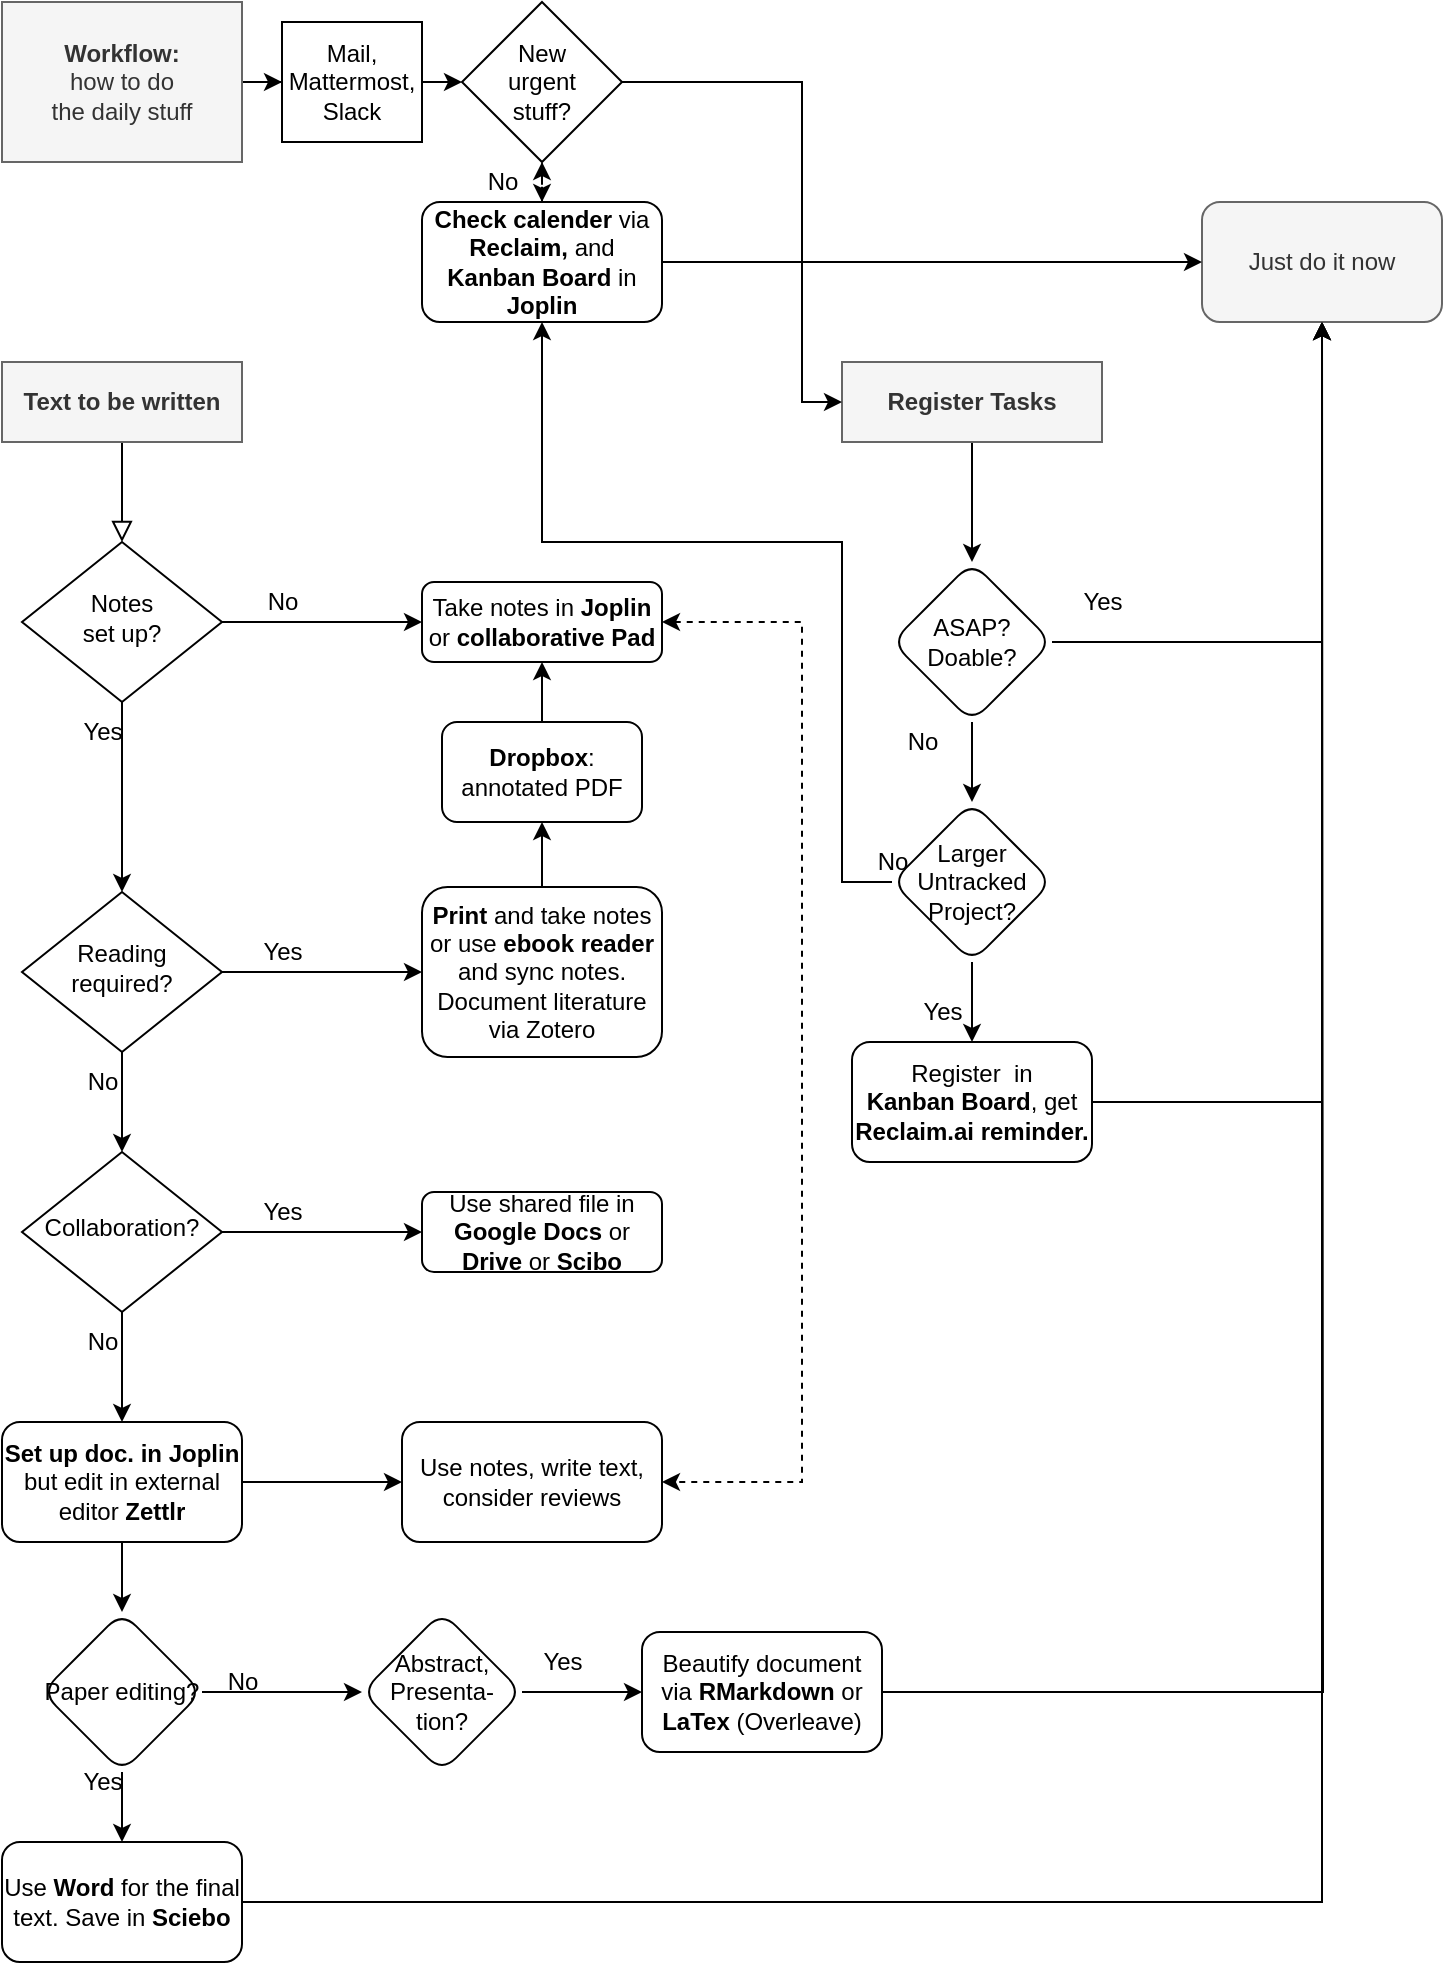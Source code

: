 <mxfile version="20.1.3" type="github">
  <diagram id="C5RBs43oDa-KdzZeNtuy" name="Page-1">
    <mxGraphModel dx="1673" dy="1016" grid="1" gridSize="10" guides="1" tooltips="1" connect="1" arrows="1" fold="1" page="1" pageScale="1" pageWidth="827" pageHeight="1169" math="0" shadow="0">
      <root>
        <mxCell id="WIyWlLk6GJQsqaUBKTNV-0" />
        <mxCell id="WIyWlLk6GJQsqaUBKTNV-1" parent="WIyWlLk6GJQsqaUBKTNV-0" />
        <mxCell id="WIyWlLk6GJQsqaUBKTNV-2" value="" style="rounded=0;html=1;jettySize=auto;orthogonalLoop=1;fontSize=11;endArrow=block;endFill=0;endSize=8;strokeWidth=1;shadow=0;labelBackgroundColor=none;edgeStyle=orthogonalEdgeStyle;" parent="WIyWlLk6GJQsqaUBKTNV-1" source="WIyWlLk6GJQsqaUBKTNV-3" target="WIyWlLk6GJQsqaUBKTNV-6" edge="1">
          <mxGeometry relative="1" as="geometry" />
        </mxCell>
        <mxCell id="WIyWlLk6GJQsqaUBKTNV-3" value="&lt;b&gt;Text to be written&lt;/b&gt;" style="rounded=0;whiteSpace=wrap;html=1;fontSize=12;glass=0;strokeWidth=1;shadow=0;fillColor=#f5f5f5;fontColor=#333333;strokeColor=#666666;" parent="WIyWlLk6GJQsqaUBKTNV-1" vertex="1">
          <mxGeometry x="80" y="190" width="120" height="40" as="geometry" />
        </mxCell>
        <mxCell id="ObWo0l2c98YZDXIt6_wW-73" value="" style="edgeStyle=orthogonalEdgeStyle;rounded=0;orthogonalLoop=1;jettySize=auto;html=1;exitX=0.5;exitY=1;exitDx=0;exitDy=0;" edge="1" parent="WIyWlLk6GJQsqaUBKTNV-1" source="WIyWlLk6GJQsqaUBKTNV-6" target="ObWo0l2c98YZDXIt6_wW-50">
          <mxGeometry relative="1" as="geometry">
            <mxPoint x="140" y="390" as="sourcePoint" />
          </mxGeometry>
        </mxCell>
        <mxCell id="ObWo0l2c98YZDXIt6_wW-90" value="" style="edgeStyle=orthogonalEdgeStyle;rounded=0;orthogonalLoop=1;jettySize=auto;html=1;" edge="1" parent="WIyWlLk6GJQsqaUBKTNV-1" source="WIyWlLk6GJQsqaUBKTNV-6" target="WIyWlLk6GJQsqaUBKTNV-7">
          <mxGeometry relative="1" as="geometry" />
        </mxCell>
        <mxCell id="WIyWlLk6GJQsqaUBKTNV-6" value="Notes &lt;br&gt;set up?" style="rhombus;whiteSpace=wrap;html=1;shadow=0;fontFamily=Helvetica;fontSize=12;align=center;strokeWidth=1;spacing=6;spacingTop=-4;" parent="WIyWlLk6GJQsqaUBKTNV-1" vertex="1">
          <mxGeometry x="90" y="280" width="100" height="80" as="geometry" />
        </mxCell>
        <mxCell id="ObWo0l2c98YZDXIt6_wW-110" style="edgeStyle=orthogonalEdgeStyle;rounded=0;orthogonalLoop=1;jettySize=auto;html=1;entryX=1;entryY=0.5;entryDx=0;entryDy=0;dashed=1;startArrow=classic;startFill=1;" edge="1" parent="WIyWlLk6GJQsqaUBKTNV-1" source="WIyWlLk6GJQsqaUBKTNV-7" target="ObWo0l2c98YZDXIt6_wW-104">
          <mxGeometry relative="1" as="geometry">
            <Array as="points">
              <mxPoint x="480" y="320" />
              <mxPoint x="480" y="750" />
            </Array>
          </mxGeometry>
        </mxCell>
        <mxCell id="WIyWlLk6GJQsqaUBKTNV-7" value="Take notes in &lt;b&gt;Joplin &lt;/b&gt;or&lt;b&gt; collaborative Pad&lt;br&gt;&lt;/b&gt;" style="rounded=1;whiteSpace=wrap;html=1;fontSize=12;glass=0;strokeWidth=1;shadow=0;" parent="WIyWlLk6GJQsqaUBKTNV-1" vertex="1">
          <mxGeometry x="290" y="300" width="120" height="40" as="geometry" />
        </mxCell>
        <mxCell id="ObWo0l2c98YZDXIt6_wW-85" value="" style="edgeStyle=orthogonalEdgeStyle;rounded=0;orthogonalLoop=1;jettySize=auto;html=1;" edge="1" parent="WIyWlLk6GJQsqaUBKTNV-1" source="WIyWlLk6GJQsqaUBKTNV-10">
          <mxGeometry relative="1" as="geometry">
            <mxPoint x="290" y="625" as="targetPoint" />
          </mxGeometry>
        </mxCell>
        <mxCell id="ObWo0l2c98YZDXIt6_wW-87" value="" style="edgeStyle=orthogonalEdgeStyle;rounded=0;orthogonalLoop=1;jettySize=auto;html=1;" edge="1" parent="WIyWlLk6GJQsqaUBKTNV-1" source="WIyWlLk6GJQsqaUBKTNV-10" target="ObWo0l2c98YZDXIt6_wW-0">
          <mxGeometry relative="1" as="geometry" />
        </mxCell>
        <mxCell id="WIyWlLk6GJQsqaUBKTNV-10" value="Collaboration?" style="rhombus;whiteSpace=wrap;html=1;shadow=0;fontFamily=Helvetica;fontSize=12;align=center;strokeWidth=1;spacing=6;spacingTop=-4;" parent="WIyWlLk6GJQsqaUBKTNV-1" vertex="1">
          <mxGeometry x="90" y="585" width="100" height="80" as="geometry" />
        </mxCell>
        <mxCell id="WIyWlLk6GJQsqaUBKTNV-12" value="Use shared file in &lt;b&gt;Google Docs&lt;/b&gt; or &lt;b&gt;Drive&lt;/b&gt; or &lt;b&gt;Scibo&lt;/b&gt;" style="rounded=1;whiteSpace=wrap;html=1;fontSize=12;glass=0;strokeWidth=1;shadow=0;" parent="WIyWlLk6GJQsqaUBKTNV-1" vertex="1">
          <mxGeometry x="290" y="605" width="120" height="40" as="geometry" />
        </mxCell>
        <mxCell id="ObWo0l2c98YZDXIt6_wW-4" value="" style="edgeStyle=orthogonalEdgeStyle;rounded=0;orthogonalLoop=1;jettySize=auto;html=1;" edge="1" parent="WIyWlLk6GJQsqaUBKTNV-1" source="ObWo0l2c98YZDXIt6_wW-0" target="ObWo0l2c98YZDXIt6_wW-3">
          <mxGeometry relative="1" as="geometry">
            <Array as="points" />
          </mxGeometry>
        </mxCell>
        <mxCell id="ObWo0l2c98YZDXIt6_wW-105" value="" style="edgeStyle=orthogonalEdgeStyle;rounded=0;orthogonalLoop=1;jettySize=auto;html=1;" edge="1" parent="WIyWlLk6GJQsqaUBKTNV-1" source="ObWo0l2c98YZDXIt6_wW-0" target="ObWo0l2c98YZDXIt6_wW-104">
          <mxGeometry relative="1" as="geometry" />
        </mxCell>
        <mxCell id="ObWo0l2c98YZDXIt6_wW-0" value="&lt;b&gt;Set up doc. in Joplin &lt;/b&gt;but edit in external editor &lt;b&gt;Zettlr&lt;br&gt;&lt;/b&gt;" style="whiteSpace=wrap;html=1;rounded=1;glass=0;strokeWidth=1;shadow=0;" vertex="1" parent="WIyWlLk6GJQsqaUBKTNV-1">
          <mxGeometry x="80" y="720" width="120" height="60" as="geometry" />
        </mxCell>
        <mxCell id="ObWo0l2c98YZDXIt6_wW-79" value="" style="edgeStyle=orthogonalEdgeStyle;rounded=0;orthogonalLoop=1;jettySize=auto;html=1;entryX=0.5;entryY=0;entryDx=0;entryDy=0;" edge="1" parent="WIyWlLk6GJQsqaUBKTNV-1" source="ObWo0l2c98YZDXIt6_wW-3" target="ObWo0l2c98YZDXIt6_wW-5">
          <mxGeometry relative="1" as="geometry">
            <mxPoint x="140" y="945" as="targetPoint" />
          </mxGeometry>
        </mxCell>
        <mxCell id="ObWo0l2c98YZDXIt6_wW-94" value="" style="edgeStyle=orthogonalEdgeStyle;rounded=0;orthogonalLoop=1;jettySize=auto;html=1;" edge="1" parent="WIyWlLk6GJQsqaUBKTNV-1" source="ObWo0l2c98YZDXIt6_wW-3" target="ObWo0l2c98YZDXIt6_wW-93">
          <mxGeometry relative="1" as="geometry" />
        </mxCell>
        <mxCell id="ObWo0l2c98YZDXIt6_wW-3" value="Paper editing?" style="rhombus;whiteSpace=wrap;html=1;rounded=1;glass=0;strokeWidth=1;shadow=0;" vertex="1" parent="WIyWlLk6GJQsqaUBKTNV-1">
          <mxGeometry x="100" y="815" width="80" height="80" as="geometry" />
        </mxCell>
        <mxCell id="ObWo0l2c98YZDXIt6_wW-123" style="edgeStyle=orthogonalEdgeStyle;rounded=0;orthogonalLoop=1;jettySize=auto;html=1;exitX=1;exitY=0.5;exitDx=0;exitDy=0;entryX=0.5;entryY=1;entryDx=0;entryDy=0;startArrow=none;startFill=0;" edge="1" parent="WIyWlLk6GJQsqaUBKTNV-1" source="ObWo0l2c98YZDXIt6_wW-5" target="ObWo0l2c98YZDXIt6_wW-15">
          <mxGeometry relative="1" as="geometry" />
        </mxCell>
        <mxCell id="ObWo0l2c98YZDXIt6_wW-5" value="Use &lt;b&gt;Word &lt;/b&gt;for the final text. Save in &lt;b&gt;Sciebo&lt;/b&gt;" style="whiteSpace=wrap;html=1;rounded=1;glass=0;strokeWidth=1;shadow=0;" vertex="1" parent="WIyWlLk6GJQsqaUBKTNV-1">
          <mxGeometry x="80" y="930" width="120" height="60" as="geometry" />
        </mxCell>
        <mxCell id="ObWo0l2c98YZDXIt6_wW-14" value="" style="edgeStyle=orthogonalEdgeStyle;rounded=0;orthogonalLoop=1;jettySize=auto;html=1;" edge="1" parent="WIyWlLk6GJQsqaUBKTNV-1" source="ObWo0l2c98YZDXIt6_wW-12" target="ObWo0l2c98YZDXIt6_wW-13">
          <mxGeometry relative="1" as="geometry" />
        </mxCell>
        <mxCell id="ObWo0l2c98YZDXIt6_wW-12" value="&lt;b&gt;Register Tasks&lt;/b&gt;" style="rounded=0;whiteSpace=wrap;html=1;fillColor=#f5f5f5;fontColor=#333333;strokeColor=#666666;" vertex="1" parent="WIyWlLk6GJQsqaUBKTNV-1">
          <mxGeometry x="500" y="190" width="130" height="40" as="geometry" />
        </mxCell>
        <mxCell id="ObWo0l2c98YZDXIt6_wW-16" value="" style="edgeStyle=orthogonalEdgeStyle;rounded=0;orthogonalLoop=1;jettySize=auto;html=1;" edge="1" parent="WIyWlLk6GJQsqaUBKTNV-1" source="ObWo0l2c98YZDXIt6_wW-13" target="ObWo0l2c98YZDXIt6_wW-15">
          <mxGeometry relative="1" as="geometry" />
        </mxCell>
        <mxCell id="ObWo0l2c98YZDXIt6_wW-25" value="" style="edgeStyle=orthogonalEdgeStyle;rounded=0;orthogonalLoop=1;jettySize=auto;html=1;" edge="1" parent="WIyWlLk6GJQsqaUBKTNV-1" source="ObWo0l2c98YZDXIt6_wW-13" target="ObWo0l2c98YZDXIt6_wW-24">
          <mxGeometry relative="1" as="geometry" />
        </mxCell>
        <mxCell id="ObWo0l2c98YZDXIt6_wW-13" value="ASAP? Doable?" style="rhombus;whiteSpace=wrap;html=1;rounded=1;" vertex="1" parent="WIyWlLk6GJQsqaUBKTNV-1">
          <mxGeometry x="525" y="290" width="80" height="80" as="geometry" />
        </mxCell>
        <mxCell id="ObWo0l2c98YZDXIt6_wW-15" value="Just do it now" style="whiteSpace=wrap;html=1;rounded=1;fillColor=#f5f5f5;fontColor=#333333;strokeColor=#666666;" vertex="1" parent="WIyWlLk6GJQsqaUBKTNV-1">
          <mxGeometry x="680" y="110" width="120" height="60" as="geometry" />
        </mxCell>
        <mxCell id="ObWo0l2c98YZDXIt6_wW-17" value="Yes" style="text;html=1;align=center;verticalAlign=middle;resizable=0;points=[];autosize=1;strokeColor=none;fillColor=none;" vertex="1" parent="WIyWlLk6GJQsqaUBKTNV-1">
          <mxGeometry x="610" y="295" width="40" height="30" as="geometry" />
        </mxCell>
        <mxCell id="ObWo0l2c98YZDXIt6_wW-28" value="" style="edgeStyle=orthogonalEdgeStyle;rounded=0;orthogonalLoop=1;jettySize=auto;html=1;" edge="1" parent="WIyWlLk6GJQsqaUBKTNV-1" source="ObWo0l2c98YZDXIt6_wW-24" target="ObWo0l2c98YZDXIt6_wW-27">
          <mxGeometry relative="1" as="geometry">
            <Array as="points">
              <mxPoint x="500" y="450" />
              <mxPoint x="500" y="280" />
              <mxPoint x="350" y="280" />
            </Array>
          </mxGeometry>
        </mxCell>
        <mxCell id="ObWo0l2c98YZDXIt6_wW-37" value="" style="edgeStyle=orthogonalEdgeStyle;rounded=0;orthogonalLoop=1;jettySize=auto;html=1;" edge="1" parent="WIyWlLk6GJQsqaUBKTNV-1" source="ObWo0l2c98YZDXIt6_wW-24" target="ObWo0l2c98YZDXIt6_wW-36">
          <mxGeometry relative="1" as="geometry" />
        </mxCell>
        <mxCell id="ObWo0l2c98YZDXIt6_wW-24" value="Larger Untracked Project?" style="rhombus;whiteSpace=wrap;html=1;rounded=1;" vertex="1" parent="WIyWlLk6GJQsqaUBKTNV-1">
          <mxGeometry x="525" y="410" width="80" height="80" as="geometry" />
        </mxCell>
        <mxCell id="ObWo0l2c98YZDXIt6_wW-26" value="No" style="text;html=1;align=center;verticalAlign=middle;resizable=0;points=[];autosize=1;strokeColor=none;fillColor=none;" vertex="1" parent="WIyWlLk6GJQsqaUBKTNV-1">
          <mxGeometry x="520" y="365" width="40" height="30" as="geometry" />
        </mxCell>
        <mxCell id="ObWo0l2c98YZDXIt6_wW-120" style="edgeStyle=orthogonalEdgeStyle;rounded=0;orthogonalLoop=1;jettySize=auto;html=1;exitX=1;exitY=0.5;exitDx=0;exitDy=0;entryX=0;entryY=0.5;entryDx=0;entryDy=0;startArrow=none;startFill=0;" edge="1" parent="WIyWlLk6GJQsqaUBKTNV-1" source="ObWo0l2c98YZDXIt6_wW-27" target="ObWo0l2c98YZDXIt6_wW-15">
          <mxGeometry relative="1" as="geometry" />
        </mxCell>
        <mxCell id="ObWo0l2c98YZDXIt6_wW-27" value="&lt;b&gt;Check calender &lt;/b&gt;via&lt;b&gt; Reclaim, &lt;/b&gt;and &lt;b&gt;Kanban Board&lt;/b&gt; in &lt;b&gt;Joplin&lt;/b&gt;" style="whiteSpace=wrap;html=1;rounded=1;" vertex="1" parent="WIyWlLk6GJQsqaUBKTNV-1">
          <mxGeometry x="290" y="110" width="120" height="60" as="geometry" />
        </mxCell>
        <mxCell id="ObWo0l2c98YZDXIt6_wW-29" value="Yes" style="text;html=1;align=center;verticalAlign=middle;resizable=0;points=[];autosize=1;strokeColor=none;fillColor=none;" vertex="1" parent="WIyWlLk6GJQsqaUBKTNV-1">
          <mxGeometry x="530" y="500" width="40" height="30" as="geometry" />
        </mxCell>
        <mxCell id="ObWo0l2c98YZDXIt6_wW-121" style="edgeStyle=orthogonalEdgeStyle;rounded=0;orthogonalLoop=1;jettySize=auto;html=1;exitX=1;exitY=0.5;exitDx=0;exitDy=0;entryX=0.5;entryY=1;entryDx=0;entryDy=0;startArrow=none;startFill=0;" edge="1" parent="WIyWlLk6GJQsqaUBKTNV-1" source="ObWo0l2c98YZDXIt6_wW-36" target="ObWo0l2c98YZDXIt6_wW-15">
          <mxGeometry relative="1" as="geometry" />
        </mxCell>
        <mxCell id="ObWo0l2c98YZDXIt6_wW-36" value="Register&amp;nbsp; in &lt;b&gt;&lt;br&gt;Kanban Board&lt;/b&gt;, get &lt;b&gt;Reclaim.ai reminder.&lt;br&gt;&lt;/b&gt;" style="whiteSpace=wrap;html=1;rounded=1;" vertex="1" parent="WIyWlLk6GJQsqaUBKTNV-1">
          <mxGeometry x="505" y="530" width="120" height="60" as="geometry" />
        </mxCell>
        <mxCell id="ObWo0l2c98YZDXIt6_wW-38" value="No" style="text;html=1;align=center;verticalAlign=middle;resizable=0;points=[];autosize=1;strokeColor=none;fillColor=none;" vertex="1" parent="WIyWlLk6GJQsqaUBKTNV-1">
          <mxGeometry x="505" y="425" width="40" height="30" as="geometry" />
        </mxCell>
        <mxCell id="ObWo0l2c98YZDXIt6_wW-127" value="" style="edgeStyle=orthogonalEdgeStyle;rounded=0;orthogonalLoop=1;jettySize=auto;html=1;startArrow=none;startFill=0;" edge="1" parent="WIyWlLk6GJQsqaUBKTNV-1" source="ObWo0l2c98YZDXIt6_wW-39" target="ObWo0l2c98YZDXIt6_wW-126">
          <mxGeometry relative="1" as="geometry" />
        </mxCell>
        <mxCell id="ObWo0l2c98YZDXIt6_wW-39" value="&lt;b&gt;Workflow:&lt;/b&gt; &lt;br&gt;how to do &lt;br&gt;the daily stuff" style="rounded=0;whiteSpace=wrap;html=1;fontSize=12;glass=0;strokeWidth=1;shadow=0;fillColor=#f5f5f5;fontColor=#333333;strokeColor=#666666;" vertex="1" parent="WIyWlLk6GJQsqaUBKTNV-1">
          <mxGeometry x="80" y="10" width="120" height="80" as="geometry" />
        </mxCell>
        <mxCell id="ObWo0l2c98YZDXIt6_wW-54" value="" style="edgeStyle=orthogonalEdgeStyle;rounded=0;orthogonalLoop=1;jettySize=auto;html=1;" edge="1" parent="WIyWlLk6GJQsqaUBKTNV-1" source="ObWo0l2c98YZDXIt6_wW-48" target="ObWo0l2c98YZDXIt6_wW-53">
          <mxGeometry relative="1" as="geometry" />
        </mxCell>
        <mxCell id="ObWo0l2c98YZDXIt6_wW-48" value="&lt;b&gt;Print &lt;/b&gt;and take notes or use &lt;b&gt;ebook reader&lt;/b&gt; and sync notes. Document literature via Zotero" style="rounded=1;whiteSpace=wrap;html=1;glass=0;strokeWidth=1;shadow=0;" vertex="1" parent="WIyWlLk6GJQsqaUBKTNV-1">
          <mxGeometry x="290" y="452.5" width="120" height="85" as="geometry" />
        </mxCell>
        <mxCell id="ObWo0l2c98YZDXIt6_wW-66" value="" style="edgeStyle=orthogonalEdgeStyle;rounded=0;orthogonalLoop=1;jettySize=auto;html=1;" edge="1" parent="WIyWlLk6GJQsqaUBKTNV-1" source="ObWo0l2c98YZDXIt6_wW-50" target="ObWo0l2c98YZDXIt6_wW-48">
          <mxGeometry relative="1" as="geometry" />
        </mxCell>
        <mxCell id="ObWo0l2c98YZDXIt6_wW-84" value="" style="edgeStyle=orthogonalEdgeStyle;rounded=0;orthogonalLoop=1;jettySize=auto;html=1;" edge="1" parent="WIyWlLk6GJQsqaUBKTNV-1" source="ObWo0l2c98YZDXIt6_wW-50" target="WIyWlLk6GJQsqaUBKTNV-10">
          <mxGeometry relative="1" as="geometry" />
        </mxCell>
        <mxCell id="ObWo0l2c98YZDXIt6_wW-50" value="Reading required?" style="rhombus;whiteSpace=wrap;html=1;shadow=0;fontFamily=Helvetica;fontSize=12;align=center;strokeWidth=1;spacing=6;spacingTop=-4;" vertex="1" parent="WIyWlLk6GJQsqaUBKTNV-1">
          <mxGeometry x="90" y="455" width="100" height="80" as="geometry" />
        </mxCell>
        <mxCell id="ObWo0l2c98YZDXIt6_wW-70" value="" style="edgeStyle=orthogonalEdgeStyle;rounded=0;orthogonalLoop=1;jettySize=auto;html=1;" edge="1" parent="WIyWlLk6GJQsqaUBKTNV-1" source="ObWo0l2c98YZDXIt6_wW-53" target="WIyWlLk6GJQsqaUBKTNV-7">
          <mxGeometry relative="1" as="geometry" />
        </mxCell>
        <mxCell id="ObWo0l2c98YZDXIt6_wW-53" value="&lt;b&gt;Dropbox&lt;/b&gt;: annotated PDF" style="whiteSpace=wrap;html=1;rounded=1;glass=0;strokeWidth=1;shadow=0;" vertex="1" parent="WIyWlLk6GJQsqaUBKTNV-1">
          <mxGeometry x="300" y="370" width="100" height="50" as="geometry" />
        </mxCell>
        <mxCell id="ObWo0l2c98YZDXIt6_wW-62" value="Yes" style="text;html=1;align=center;verticalAlign=middle;resizable=0;points=[];autosize=1;strokeColor=none;fillColor=none;" vertex="1" parent="WIyWlLk6GJQsqaUBKTNV-1">
          <mxGeometry x="200" y="470" width="40" height="30" as="geometry" />
        </mxCell>
        <mxCell id="ObWo0l2c98YZDXIt6_wW-74" value="Yes" style="text;html=1;align=center;verticalAlign=middle;resizable=0;points=[];autosize=1;strokeColor=none;fillColor=none;" vertex="1" parent="WIyWlLk6GJQsqaUBKTNV-1">
          <mxGeometry x="110" y="360" width="40" height="30" as="geometry" />
        </mxCell>
        <mxCell id="ObWo0l2c98YZDXIt6_wW-80" value="Yes" style="text;html=1;align=center;verticalAlign=middle;resizable=0;points=[];autosize=1;strokeColor=none;fillColor=none;" vertex="1" parent="WIyWlLk6GJQsqaUBKTNV-1">
          <mxGeometry x="110" y="885" width="40" height="30" as="geometry" />
        </mxCell>
        <mxCell id="ObWo0l2c98YZDXIt6_wW-86" value="Yes" style="text;html=1;align=center;verticalAlign=middle;resizable=0;points=[];autosize=1;strokeColor=none;fillColor=none;" vertex="1" parent="WIyWlLk6GJQsqaUBKTNV-1">
          <mxGeometry x="200" y="600" width="40" height="30" as="geometry" />
        </mxCell>
        <mxCell id="ObWo0l2c98YZDXIt6_wW-89" value="No" style="text;html=1;align=center;verticalAlign=middle;resizable=0;points=[];autosize=1;strokeColor=none;fillColor=none;" vertex="1" parent="WIyWlLk6GJQsqaUBKTNV-1">
          <mxGeometry x="110" y="665" width="40" height="30" as="geometry" />
        </mxCell>
        <mxCell id="ObWo0l2c98YZDXIt6_wW-91" value="No" style="text;html=1;align=center;verticalAlign=middle;resizable=0;points=[];autosize=1;strokeColor=none;fillColor=none;" vertex="1" parent="WIyWlLk6GJQsqaUBKTNV-1">
          <mxGeometry x="200" y="295" width="40" height="30" as="geometry" />
        </mxCell>
        <mxCell id="ObWo0l2c98YZDXIt6_wW-97" value="" style="edgeStyle=orthogonalEdgeStyle;rounded=0;orthogonalLoop=1;jettySize=auto;html=1;" edge="1" parent="WIyWlLk6GJQsqaUBKTNV-1" source="ObWo0l2c98YZDXIt6_wW-93" target="ObWo0l2c98YZDXIt6_wW-96">
          <mxGeometry relative="1" as="geometry" />
        </mxCell>
        <mxCell id="ObWo0l2c98YZDXIt6_wW-93" value="Abstract, Presenta-tion?" style="rhombus;whiteSpace=wrap;html=1;rounded=1;glass=0;strokeWidth=1;shadow=0;" vertex="1" parent="WIyWlLk6GJQsqaUBKTNV-1">
          <mxGeometry x="260" y="815" width="80" height="80" as="geometry" />
        </mxCell>
        <mxCell id="ObWo0l2c98YZDXIt6_wW-95" value="No" style="text;html=1;align=center;verticalAlign=middle;resizable=0;points=[];autosize=1;strokeColor=none;fillColor=none;" vertex="1" parent="WIyWlLk6GJQsqaUBKTNV-1">
          <mxGeometry x="180" y="835" width="40" height="30" as="geometry" />
        </mxCell>
        <mxCell id="ObWo0l2c98YZDXIt6_wW-102" style="edgeStyle=orthogonalEdgeStyle;rounded=0;orthogonalLoop=1;jettySize=auto;html=1;" edge="1" parent="WIyWlLk6GJQsqaUBKTNV-1" source="ObWo0l2c98YZDXIt6_wW-96">
          <mxGeometry relative="1" as="geometry">
            <mxPoint x="740" y="170" as="targetPoint" />
          </mxGeometry>
        </mxCell>
        <mxCell id="ObWo0l2c98YZDXIt6_wW-96" value="Beautify document via &lt;b&gt;RMarkdown &lt;/b&gt;or &lt;b&gt;LaTex &lt;/b&gt;(Overleave)" style="whiteSpace=wrap;html=1;rounded=1;glass=0;strokeWidth=1;shadow=0;" vertex="1" parent="WIyWlLk6GJQsqaUBKTNV-1">
          <mxGeometry x="400" y="825" width="120" height="60" as="geometry" />
        </mxCell>
        <mxCell id="ObWo0l2c98YZDXIt6_wW-98" value="Yes" style="text;html=1;align=center;verticalAlign=middle;resizable=0;points=[];autosize=1;strokeColor=none;fillColor=none;" vertex="1" parent="WIyWlLk6GJQsqaUBKTNV-1">
          <mxGeometry x="340" y="825" width="40" height="30" as="geometry" />
        </mxCell>
        <mxCell id="ObWo0l2c98YZDXIt6_wW-103" value="No" style="text;html=1;align=center;verticalAlign=middle;resizable=0;points=[];autosize=1;strokeColor=none;fillColor=none;" vertex="1" parent="WIyWlLk6GJQsqaUBKTNV-1">
          <mxGeometry x="110" y="535" width="40" height="30" as="geometry" />
        </mxCell>
        <mxCell id="ObWo0l2c98YZDXIt6_wW-104" value="Use notes, write text, consider reviews" style="whiteSpace=wrap;html=1;rounded=1;glass=0;strokeWidth=1;shadow=0;" vertex="1" parent="WIyWlLk6GJQsqaUBKTNV-1">
          <mxGeometry x="280" y="720" width="130" height="60" as="geometry" />
        </mxCell>
        <mxCell id="ObWo0l2c98YZDXIt6_wW-117" value="" style="edgeStyle=orthogonalEdgeStyle;rounded=0;orthogonalLoop=1;jettySize=auto;html=1;dashed=1;startArrow=classic;startFill=1;" edge="1" parent="WIyWlLk6GJQsqaUBKTNV-1" source="ObWo0l2c98YZDXIt6_wW-111" target="ObWo0l2c98YZDXIt6_wW-27">
          <mxGeometry relative="1" as="geometry" />
        </mxCell>
        <mxCell id="ObWo0l2c98YZDXIt6_wW-119" style="edgeStyle=orthogonalEdgeStyle;rounded=0;orthogonalLoop=1;jettySize=auto;html=1;exitX=1;exitY=0.5;exitDx=0;exitDy=0;entryX=0;entryY=0.5;entryDx=0;entryDy=0;startArrow=none;startFill=0;" edge="1" parent="WIyWlLk6GJQsqaUBKTNV-1" source="ObWo0l2c98YZDXIt6_wW-111" target="ObWo0l2c98YZDXIt6_wW-12">
          <mxGeometry relative="1" as="geometry">
            <Array as="points">
              <mxPoint x="390" y="50" />
              <mxPoint x="480" y="50" />
              <mxPoint x="480" y="210" />
            </Array>
          </mxGeometry>
        </mxCell>
        <mxCell id="ObWo0l2c98YZDXIt6_wW-111" value="New &lt;br&gt;urgent&lt;br&gt; stuff?" style="rhombus;whiteSpace=wrap;html=1;rounded=0;glass=0;strokeWidth=1;shadow=0;" vertex="1" parent="WIyWlLk6GJQsqaUBKTNV-1">
          <mxGeometry x="310" y="10" width="80" height="80" as="geometry" />
        </mxCell>
        <mxCell id="ObWo0l2c98YZDXIt6_wW-118" value="No" style="text;html=1;align=center;verticalAlign=middle;resizable=0;points=[];autosize=1;strokeColor=none;fillColor=none;" vertex="1" parent="WIyWlLk6GJQsqaUBKTNV-1">
          <mxGeometry x="310" y="85" width="40" height="30" as="geometry" />
        </mxCell>
        <mxCell id="ObWo0l2c98YZDXIt6_wW-129" style="edgeStyle=orthogonalEdgeStyle;rounded=0;orthogonalLoop=1;jettySize=auto;html=1;exitX=1;exitY=0.5;exitDx=0;exitDy=0;entryX=0;entryY=0.5;entryDx=0;entryDy=0;startArrow=none;startFill=0;" edge="1" parent="WIyWlLk6GJQsqaUBKTNV-1" source="ObWo0l2c98YZDXIt6_wW-126" target="ObWo0l2c98YZDXIt6_wW-111">
          <mxGeometry relative="1" as="geometry" />
        </mxCell>
        <mxCell id="ObWo0l2c98YZDXIt6_wW-126" value="Mail, Mattermost, Slack" style="whiteSpace=wrap;html=1;rounded=0;glass=0;strokeWidth=1;shadow=0;" vertex="1" parent="WIyWlLk6GJQsqaUBKTNV-1">
          <mxGeometry x="220" y="20" width="70" height="60" as="geometry" />
        </mxCell>
      </root>
    </mxGraphModel>
  </diagram>
</mxfile>
